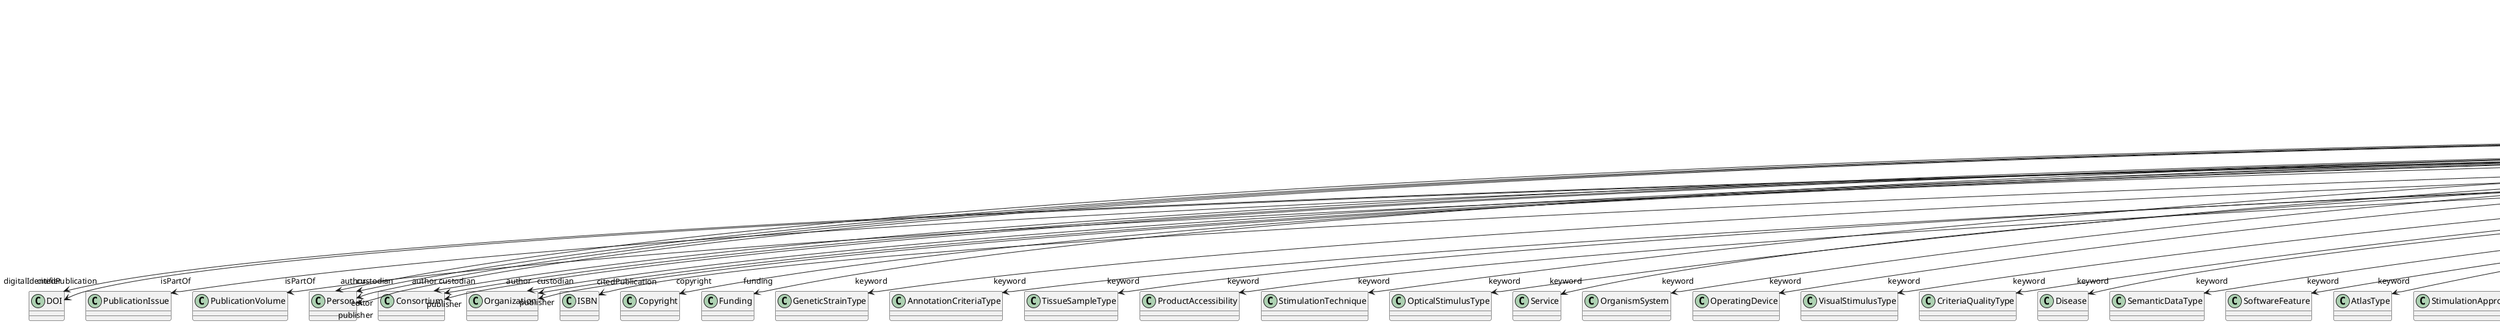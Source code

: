 @startuml
class ScholarlyArticle {
+digitalIdentifier
+isPartOf
+pagination
+abstract
+author
+citedPublication
+copyright
+creationDate
+custodian
+editor
+funding
+IRI
+keyword
+license
+modificationDate
+name
+publicationDate
+publisher
+versionIdentifier

}
ScholarlyArticle -d-> "digitalIdentifier" DOI
ScholarlyArticle -d-> "isPartOf" PublicationIssue
ScholarlyArticle -d-> "isPartOf" PublicationVolume
ScholarlyArticle -d-> "author" Person
ScholarlyArticle -d-> "author" Consortium
ScholarlyArticle -d-> "author" Organization
ScholarlyArticle -d-> "citedPublication" DOI
ScholarlyArticle -d-> "citedPublication" ISBN
ScholarlyArticle -d-> "copyright" Copyright
ScholarlyArticle -d-> "custodian" Person
ScholarlyArticle -d-> "custodian" Consortium
ScholarlyArticle -d-> "custodian" Organization
ScholarlyArticle -d-> "editor" Person
ScholarlyArticle -d-> "funding" Funding
ScholarlyArticle -d-> "keyword" GeneticStrainType
ScholarlyArticle -d-> "keyword" AnnotationCriteriaType
ScholarlyArticle -d-> "keyword" TissueSampleType
ScholarlyArticle -d-> "keyword" ProductAccessibility
ScholarlyArticle -d-> "keyword" StimulationTechnique
ScholarlyArticle -d-> "keyword" OpticalStimulusType
ScholarlyArticle -d-> "keyword" Service
ScholarlyArticle -d-> "keyword" OrganismSystem
ScholarlyArticle -d-> "keyword" OperatingDevice
ScholarlyArticle -d-> "keyword" VisualStimulusType
ScholarlyArticle -d-> "keyword" CriteriaQualityType
ScholarlyArticle -d-> "keyword" Disease
ScholarlyArticle -d-> "keyword" SemanticDataType
ScholarlyArticle -d-> "keyword" SoftwareFeature
ScholarlyArticle -d-> "keyword" AtlasType
ScholarlyArticle -d-> "keyword" StimulationApproach
ScholarlyArticle -d-> "keyword" AnatomicalIdentificationType
ScholarlyArticle -d-> "keyword" ProgrammingLanguage
ScholarlyArticle -d-> "keyword" MeasuredSignalType
ScholarlyArticle -d-> "keyword" MeasuredQuantity
ScholarlyArticle -d-> "keyword" DataType
ScholarlyArticle -d-> "keyword" DeviceType
ScholarlyArticle -d-> "keyword" ModelScope
ScholarlyArticle -d-> "keyword" UnitOfMeasurement
ScholarlyArticle -d-> "keyword" AnatomicalPlane
ScholarlyArticle -d-> "keyword" CranialWindowConstructionType
ScholarlyArticle -d-> "keyword" CellType
ScholarlyArticle -d-> "keyword" Species
ScholarlyArticle -d-> "keyword" BiologicalSex
ScholarlyArticle -d-> "keyword" PatchClampVariation
ScholarlyArticle -d-> "keyword" AgeCategory
ScholarlyArticle -d-> "keyword" AnatomicalAxesOrientation
ScholarlyArticle -d-> "keyword" Laterality
ScholarlyArticle -d-> "keyword" QualitativeOverlap
ScholarlyArticle -d-> "keyword" Handedness
ScholarlyArticle -d-> "keyword" FileUsageRole
ScholarlyArticle -d-> "keyword" Terminology
ScholarlyArticle -d-> "keyword" TissueSampleAttribute
ScholarlyArticle -d-> "keyword" EthicsAssessment
ScholarlyArticle -d-> "keyword" ChemicalMixtureType
ScholarlyArticle -d-> "keyword" Technique
ScholarlyArticle -d-> "keyword" EducationalLevel
ScholarlyArticle -d-> "keyword" OrganismSubstance
ScholarlyArticle -d-> "keyword" BreedingType
ScholarlyArticle -d-> "keyword" SoftwareApplicationCategory
ScholarlyArticle -d-> "keyword" OlfactoryStimulusType
ScholarlyArticle -d-> "keyword" TermSuggestion
ScholarlyArticle -d-> "keyword" AnnotationType
ScholarlyArticle -d-> "keyword" AuditoryStimulusType
ScholarlyArticle -d-> "keyword" TactileStimulusType
ScholarlyArticle -d-> "keyword" ExperimentalApproach
ScholarlyArticle -d-> "keyword" SubjectAttribute
ScholarlyArticle -d-> "keyword" AnalysisTechnique
ScholarlyArticle -d-> "keyword" PreparationType
ScholarlyArticle -d-> "keyword" MetaDataModelType
ScholarlyArticle -d-> "keyword" FileBundleGrouping
ScholarlyArticle -d-> "keyword" ElectricalStimulusType
ScholarlyArticle -d-> "keyword" UBERONParcellation
ScholarlyArticle -d-> "keyword" Organ
ScholarlyArticle -d-> "keyword" Colormap
ScholarlyArticle -d-> "keyword" DiseaseModel
ScholarlyArticle -d-> "keyword" OperatingSystem
ScholarlyArticle -d-> "keyword" DifferenceMeasure
ScholarlyArticle -d-> "keyword" BiologicalOrder
ScholarlyArticle -d-> "keyword" ContributionType
ScholarlyArticle -d-> "keyword" SubcellularEntity
ScholarlyArticle -d-> "keyword" BiologicalProcess
ScholarlyArticle -d-> "keyword" Language
ScholarlyArticle -d-> "keyword" LearningResourceType
ScholarlyArticle -d-> "keyword" ActionStatusType
ScholarlyArticle -d-> "keyword" GustatoryStimulusType
ScholarlyArticle -d-> "keyword" TypeOfUncertainty
ScholarlyArticle -d-> "keyword" ModelAbstractionLevel
ScholarlyArticle -d-> "keyword" CellCultureType
ScholarlyArticle -d-> "keyword" FileRepositoryType
ScholarlyArticle -d-> "keyword" MolecularEntity
ScholarlyArticle -d-> "keyword" SetupType
ScholarlyArticle -d-> "keyword" CranialWindowReinforcementType
ScholarlyArticle -d-> "license" License
ScholarlyArticle -d-> "publisher" Person
ScholarlyArticle -d-> "publisher" Consortium
ScholarlyArticle -d-> "publisher" Organization

@enduml